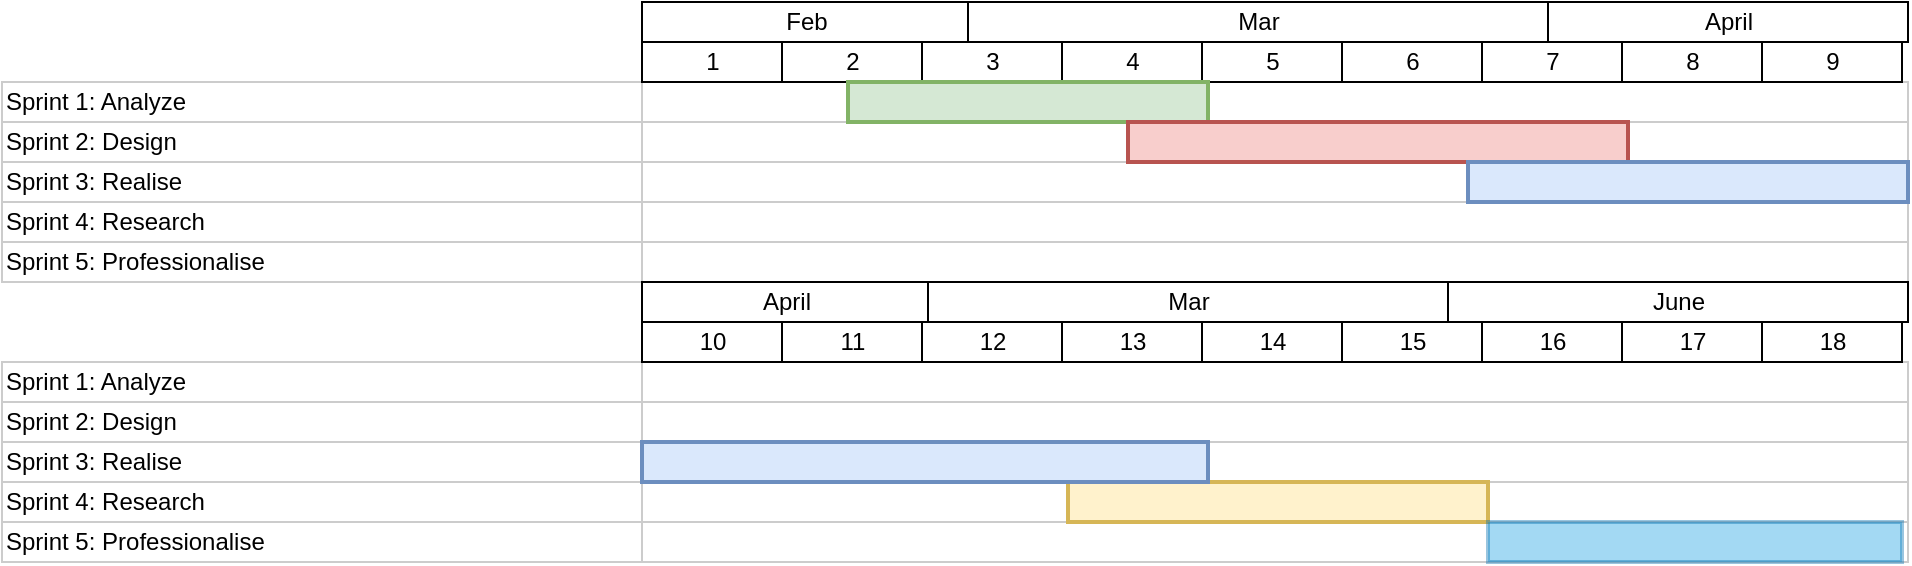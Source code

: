 <mxfile version="16.5.4" type="github">
  <diagram name="Page-1" id="fc2ac565-0d4e-3f0d-88b0-a54af1634ed7">
    <mxGraphModel dx="1382" dy="811" grid="1" gridSize="10" guides="1" tooltips="1" connect="0" arrows="1" fold="1" page="1" pageScale="1.5" pageWidth="1169" pageHeight="827" background="none" math="0" shadow="0">
      <root>
        <mxCell id="0" style=";html=1;" />
        <mxCell id="1" style=";html=1;" parent="0" />
        <mxCell id="75" value="Sprint 1: Analyze" style="align=left;strokeColor=#CCCCCC;html=1;" parent="1" vertex="1">
          <mxGeometry x="297.0" y="150.0" width="320.0" height="20.0" as="geometry" />
        </mxCell>
        <mxCell id="80" value="Sprint 2: Design" style="align=left;strokeColor=#CCCCCC;html=1;" parent="1" vertex="1">
          <mxGeometry x="297" y="170.0" width="320" height="20" as="geometry" />
        </mxCell>
        <mxCell id="85" value="Sprint 3: Realise" style="align=left;strokeColor=#CCCCCC;html=1;" parent="1" vertex="1">
          <mxGeometry x="297.0" y="190.0" width="320.0" height="20" as="geometry" />
        </mxCell>
        <mxCell id="90" value="Sprint 4: Research" style="align=left;strokeColor=#CCCCCC;html=1;" parent="1" vertex="1">
          <mxGeometry x="297.0" y="210.0" width="320.0" height="20" as="geometry" />
        </mxCell>
        <mxCell id="95" value="Sprint 5: Professionalise" style="align=left;strokeColor=#CCCCCC;html=1;" parent="1" vertex="1">
          <mxGeometry x="297.0" y="230.0" width="320.0" height="20" as="geometry" />
        </mxCell>
        <mxCell id="67c90442a009f359-291" value="" style="align=left;strokeColor=#CCCCCC;html=1;" parent="1" vertex="1">
          <mxGeometry x="617" y="150" width="633" height="20" as="geometry" />
        </mxCell>
        <mxCell id="4" value="1" style="strokeWidth=1;fontStyle=0;html=1;" parent="1" vertex="1">
          <mxGeometry x="617" y="130" width="70" height="20" as="geometry" />
        </mxCell>
        <mxCell id="67c90442a009f359-278" value="2" style="strokeWidth=1;fontStyle=0;html=1;" parent="1" vertex="1">
          <mxGeometry x="687" y="130" width="70" height="20" as="geometry" />
        </mxCell>
        <mxCell id="67c90442a009f359-279" value="3" style="strokeWidth=1;fontStyle=0;html=1;" parent="1" vertex="1">
          <mxGeometry x="757" y="130" width="70" height="20" as="geometry" />
        </mxCell>
        <mxCell id="67c90442a009f359-280" value="4" style="strokeWidth=1;fontStyle=0;html=1;" parent="1" vertex="1">
          <mxGeometry x="827" y="130" width="70" height="20" as="geometry" />
        </mxCell>
        <mxCell id="67c90442a009f359-281" value="5" style="strokeWidth=1;fontStyle=0;html=1;" parent="1" vertex="1">
          <mxGeometry x="897" y="130" width="70" height="20" as="geometry" />
        </mxCell>
        <mxCell id="67c90442a009f359-282" value="6" style="strokeWidth=1;fontStyle=0;html=1;" parent="1" vertex="1">
          <mxGeometry x="967" y="130" width="70" height="20" as="geometry" />
        </mxCell>
        <mxCell id="67c90442a009f359-283" value="7" style="strokeWidth=1;fontStyle=0;html=1;" parent="1" vertex="1">
          <mxGeometry x="1037" y="130" width="70" height="20" as="geometry" />
        </mxCell>
        <mxCell id="67c90442a009f359-284" value="8" style="strokeWidth=1;fontStyle=0;html=1;" parent="1" vertex="1">
          <mxGeometry x="1107" y="130" width="70" height="20" as="geometry" />
        </mxCell>
        <mxCell id="67c90442a009f359-285" value="9" style="strokeWidth=1;fontStyle=0;html=1;" parent="1" vertex="1">
          <mxGeometry x="1177" y="130" width="70" height="20" as="geometry" />
        </mxCell>
        <mxCell id="67c90442a009f359-292" value="" style="align=left;strokeColor=#CCCCCC;html=1;" parent="1" vertex="1">
          <mxGeometry x="617" y="170" width="633" height="20" as="geometry" />
        </mxCell>
        <mxCell id="67c90442a009f359-293" value="" style="align=left;strokeColor=#CCCCCC;html=1;" parent="1" vertex="1">
          <mxGeometry x="617" y="190" width="633" height="20" as="geometry" />
        </mxCell>
        <mxCell id="67c90442a009f359-294" value="" style="align=left;strokeColor=#CCCCCC;html=1;" parent="1" vertex="1">
          <mxGeometry x="617" y="210" width="633" height="20" as="geometry" />
        </mxCell>
        <mxCell id="67c90442a009f359-295" value="" style="align=left;strokeColor=#CCCCCC;html=1;" parent="1" vertex="1">
          <mxGeometry x="617" y="230" width="633" height="20" as="geometry" />
        </mxCell>
        <mxCell id="67c90442a009f359-299" value="" style="whiteSpace=wrap;html=1;strokeWidth=2;fillColor=#d5e8d4;fontSize=14;align=center;strokeColor=#82b366;" parent="1" vertex="1">
          <mxGeometry x="720" y="150" width="180" height="20" as="geometry" />
        </mxCell>
        <mxCell id="67c90442a009f359-300" value="" style="whiteSpace=wrap;html=1;strokeWidth=2;fillColor=#f8cecc;fontSize=14;align=center;strokeColor=#b85450;" parent="1" vertex="1">
          <mxGeometry x="860" y="170" width="250" height="20" as="geometry" />
        </mxCell>
        <mxCell id="67c90442a009f359-301" value="" style="whiteSpace=wrap;html=1;strokeWidth=2;fillColor=#dae8fc;fontSize=14;align=center;strokeColor=#6c8ebf;" parent="1" vertex="1">
          <mxGeometry x="1030" y="190" width="220" height="20" as="geometry" />
        </mxCell>
        <mxCell id="wDUFXGcasO93pR2YLoVT-100" value="Feb" style="strokeWidth=1;fontStyle=0;html=1;" vertex="1" parent="1">
          <mxGeometry x="617" y="110" width="163" height="20" as="geometry" />
        </mxCell>
        <mxCell id="wDUFXGcasO93pR2YLoVT-102" value="Mar" style="strokeWidth=1;fontStyle=0;html=1;" vertex="1" parent="1">
          <mxGeometry x="780" y="110" width="290" height="20" as="geometry" />
        </mxCell>
        <mxCell id="wDUFXGcasO93pR2YLoVT-107" value="April" style="strokeWidth=1;fontStyle=0;html=1;" vertex="1" parent="1">
          <mxGeometry x="1070" y="110" width="180" height="20" as="geometry" />
        </mxCell>
        <mxCell id="wDUFXGcasO93pR2YLoVT-109" value="Sprint 1: Analyze" style="align=left;strokeColor=#CCCCCC;html=1;" vertex="1" parent="1">
          <mxGeometry x="297.0" y="290.0" width="320.0" height="20.0" as="geometry" />
        </mxCell>
        <mxCell id="wDUFXGcasO93pR2YLoVT-110" value="Sprint 2: Design" style="align=left;strokeColor=#CCCCCC;html=1;" vertex="1" parent="1">
          <mxGeometry x="297" y="310.0" width="320" height="20" as="geometry" />
        </mxCell>
        <mxCell id="wDUFXGcasO93pR2YLoVT-111" value="Sprint 3: Realise" style="align=left;strokeColor=#CCCCCC;html=1;" vertex="1" parent="1">
          <mxGeometry x="297.0" y="330.0" width="320.0" height="20" as="geometry" />
        </mxCell>
        <mxCell id="wDUFXGcasO93pR2YLoVT-112" value="Sprint 4: Research" style="align=left;strokeColor=#CCCCCC;html=1;" vertex="1" parent="1">
          <mxGeometry x="297.0" y="350.0" width="320.0" height="20" as="geometry" />
        </mxCell>
        <mxCell id="wDUFXGcasO93pR2YLoVT-113" value="Sprint 5: Professionalise" style="align=left;strokeColor=#CCCCCC;html=1;" vertex="1" parent="1">
          <mxGeometry x="297.0" y="370.0" width="320.0" height="20" as="geometry" />
        </mxCell>
        <mxCell id="wDUFXGcasO93pR2YLoVT-114" value="" style="align=left;strokeColor=#CCCCCC;html=1;" vertex="1" parent="1">
          <mxGeometry x="617" y="290" width="633" height="20" as="geometry" />
        </mxCell>
        <mxCell id="wDUFXGcasO93pR2YLoVT-115" value="10" style="strokeWidth=1;fontStyle=0;html=1;" vertex="1" parent="1">
          <mxGeometry x="617" y="270" width="70" height="20" as="geometry" />
        </mxCell>
        <mxCell id="wDUFXGcasO93pR2YLoVT-116" value="11" style="strokeWidth=1;fontStyle=0;html=1;" vertex="1" parent="1">
          <mxGeometry x="687" y="270" width="70" height="20" as="geometry" />
        </mxCell>
        <mxCell id="wDUFXGcasO93pR2YLoVT-117" value="12" style="strokeWidth=1;fontStyle=0;html=1;" vertex="1" parent="1">
          <mxGeometry x="757" y="270" width="70" height="20" as="geometry" />
        </mxCell>
        <mxCell id="wDUFXGcasO93pR2YLoVT-118" value="13" style="strokeWidth=1;fontStyle=0;html=1;" vertex="1" parent="1">
          <mxGeometry x="827" y="270" width="70" height="20" as="geometry" />
        </mxCell>
        <mxCell id="wDUFXGcasO93pR2YLoVT-119" value="14" style="strokeWidth=1;fontStyle=0;html=1;" vertex="1" parent="1">
          <mxGeometry x="897" y="270" width="70" height="20" as="geometry" />
        </mxCell>
        <mxCell id="wDUFXGcasO93pR2YLoVT-120" value="15" style="strokeWidth=1;fontStyle=0;html=1;" vertex="1" parent="1">
          <mxGeometry x="967" y="270" width="70" height="20" as="geometry" />
        </mxCell>
        <mxCell id="wDUFXGcasO93pR2YLoVT-121" value="16" style="strokeWidth=1;fontStyle=0;html=1;" vertex="1" parent="1">
          <mxGeometry x="1037" y="270" width="70" height="20" as="geometry" />
        </mxCell>
        <mxCell id="wDUFXGcasO93pR2YLoVT-122" value="17" style="strokeWidth=1;fontStyle=0;html=1;" vertex="1" parent="1">
          <mxGeometry x="1107" y="270" width="70" height="20" as="geometry" />
        </mxCell>
        <mxCell id="wDUFXGcasO93pR2YLoVT-123" value="18" style="strokeWidth=1;fontStyle=0;html=1;" vertex="1" parent="1">
          <mxGeometry x="1177" y="270" width="70" height="20" as="geometry" />
        </mxCell>
        <mxCell id="wDUFXGcasO93pR2YLoVT-124" value="" style="align=left;strokeColor=#CCCCCC;html=1;" vertex="1" parent="1">
          <mxGeometry x="617" y="310" width="633" height="20" as="geometry" />
        </mxCell>
        <mxCell id="wDUFXGcasO93pR2YLoVT-125" value="" style="align=left;strokeColor=#CCCCCC;html=1;" vertex="1" parent="1">
          <mxGeometry x="617" y="330" width="633" height="20" as="geometry" />
        </mxCell>
        <mxCell id="wDUFXGcasO93pR2YLoVT-126" value="" style="align=left;strokeColor=#CCCCCC;html=1;" vertex="1" parent="1">
          <mxGeometry x="617" y="350" width="633" height="20" as="geometry" />
        </mxCell>
        <mxCell id="wDUFXGcasO93pR2YLoVT-127" value="" style="align=left;strokeColor=#CCCCCC;html=1;" vertex="1" parent="1">
          <mxGeometry x="617" y="370" width="633" height="20" as="geometry" />
        </mxCell>
        <mxCell id="wDUFXGcasO93pR2YLoVT-131" value="" style="whiteSpace=wrap;html=1;strokeWidth=2;fillColor=#fff2cc;fontSize=14;align=center;strokeColor=#d6b656;" vertex="1" parent="1">
          <mxGeometry x="830" y="350" width="210" height="20" as="geometry" />
        </mxCell>
        <mxCell id="wDUFXGcasO93pR2YLoVT-132" value="" style="whiteSpace=wrap;html=1;strokeWidth=2;fillColor=#1ba1e2;fontSize=14;align=center;strokeColor=#006EAF;fontColor=#ffffff;opacity=40;" vertex="1" parent="1">
          <mxGeometry x="1040" y="370" width="207" height="20" as="geometry" />
        </mxCell>
        <mxCell id="wDUFXGcasO93pR2YLoVT-133" value="April" style="strokeWidth=1;fontStyle=0;html=1;" vertex="1" parent="1">
          <mxGeometry x="617" y="250" width="143" height="20" as="geometry" />
        </mxCell>
        <mxCell id="wDUFXGcasO93pR2YLoVT-134" value="Mar" style="strokeWidth=1;fontStyle=0;html=1;" vertex="1" parent="1">
          <mxGeometry x="760" y="250" width="260" height="20" as="geometry" />
        </mxCell>
        <mxCell id="wDUFXGcasO93pR2YLoVT-135" value="June" style="strokeWidth=1;fontStyle=0;html=1;" vertex="1" parent="1">
          <mxGeometry x="1020" y="250" width="230" height="20" as="geometry" />
        </mxCell>
        <mxCell id="wDUFXGcasO93pR2YLoVT-136" value="" style="whiteSpace=wrap;html=1;strokeWidth=2;fillColor=#dae8fc;fontSize=14;align=center;strokeColor=#6c8ebf;" vertex="1" parent="1">
          <mxGeometry x="617" y="330" width="283" height="20" as="geometry" />
        </mxCell>
      </root>
    </mxGraphModel>
  </diagram>
</mxfile>
